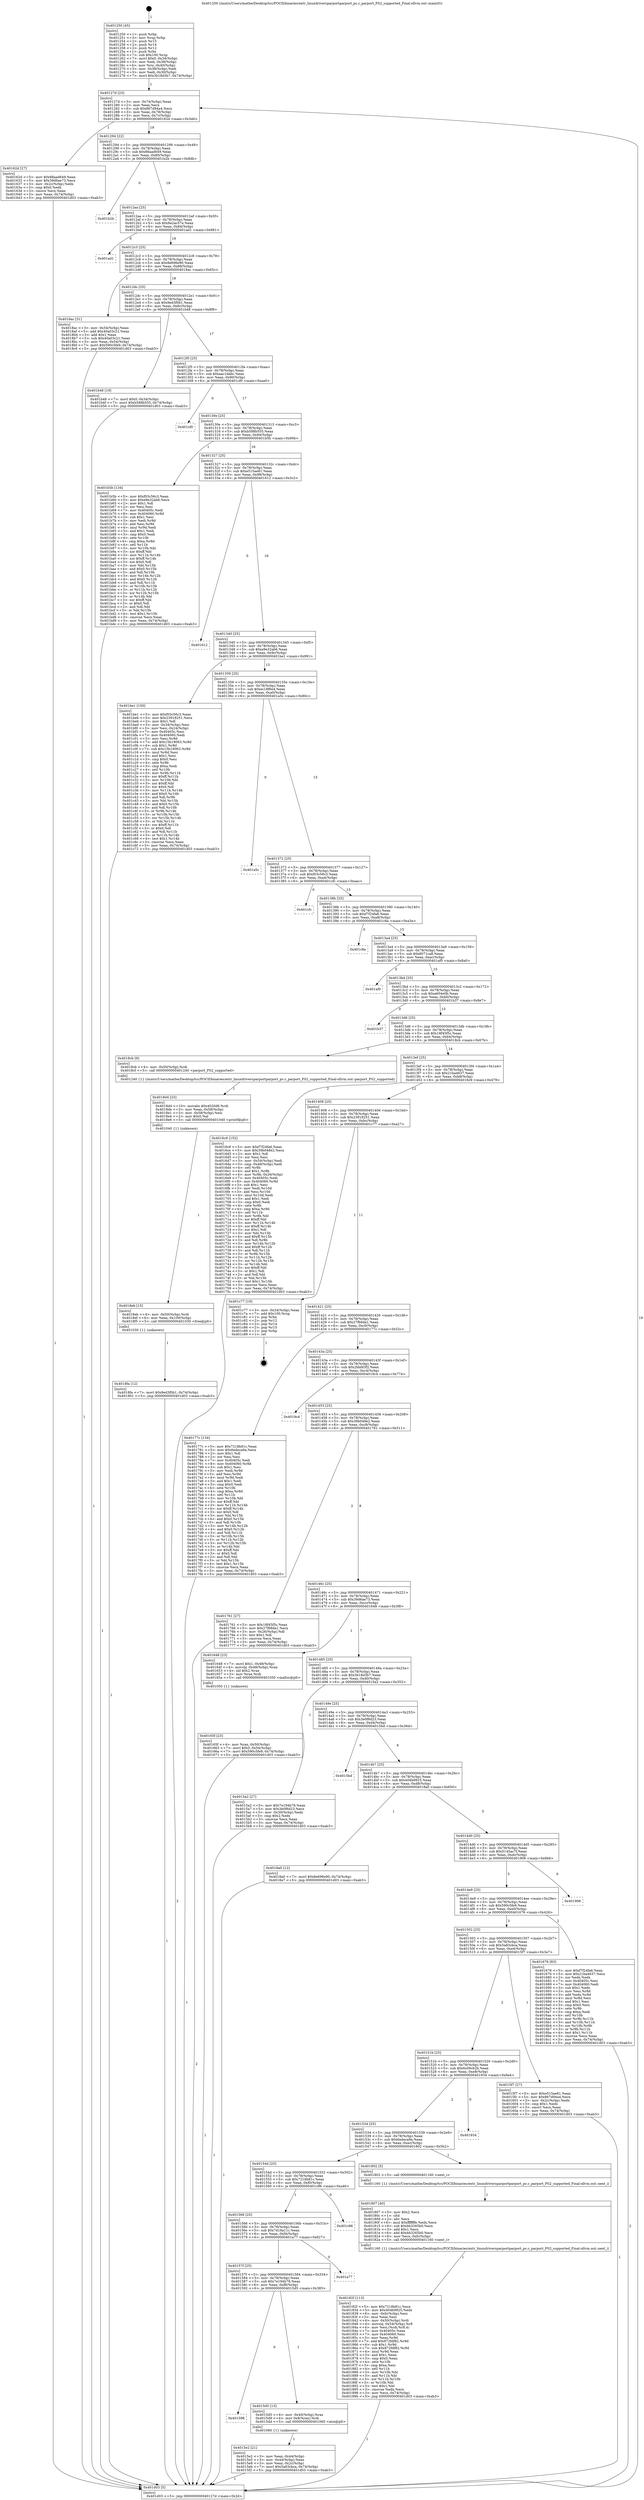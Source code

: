 digraph "0x401250" {
  label = "0x401250 (/mnt/c/Users/mathe/Desktop/tcc/POCII/binaries/extr_linuxdriversparportparport_pc.c_parport_PS2_supported_Final-ollvm.out::main(0))"
  labelloc = "t"
  node[shape=record]

  Entry [label="",width=0.3,height=0.3,shape=circle,fillcolor=black,style=filled]
  "0x40127d" [label="{
     0x40127d [23]\l
     | [instrs]\l
     &nbsp;&nbsp;0x40127d \<+3\>: mov -0x74(%rbp),%eax\l
     &nbsp;&nbsp;0x401280 \<+2\>: mov %eax,%ecx\l
     &nbsp;&nbsp;0x401282 \<+6\>: sub $0x867d94a4,%ecx\l
     &nbsp;&nbsp;0x401288 \<+3\>: mov %eax,-0x78(%rbp)\l
     &nbsp;&nbsp;0x40128b \<+3\>: mov %ecx,-0x7c(%rbp)\l
     &nbsp;&nbsp;0x40128e \<+6\>: je 000000000040162d \<main+0x3dd\>\l
  }"]
  "0x40162d" [label="{
     0x40162d [27]\l
     | [instrs]\l
     &nbsp;&nbsp;0x40162d \<+5\>: mov $0x88aad649,%eax\l
     &nbsp;&nbsp;0x401632 \<+5\>: mov $0x39d6ae73,%ecx\l
     &nbsp;&nbsp;0x401637 \<+3\>: mov -0x2c(%rbp),%edx\l
     &nbsp;&nbsp;0x40163a \<+3\>: cmp $0x0,%edx\l
     &nbsp;&nbsp;0x40163d \<+3\>: cmove %ecx,%eax\l
     &nbsp;&nbsp;0x401640 \<+3\>: mov %eax,-0x74(%rbp)\l
     &nbsp;&nbsp;0x401643 \<+5\>: jmp 0000000000401d03 \<main+0xab3\>\l
  }"]
  "0x401294" [label="{
     0x401294 [22]\l
     | [instrs]\l
     &nbsp;&nbsp;0x401294 \<+5\>: jmp 0000000000401299 \<main+0x49\>\l
     &nbsp;&nbsp;0x401299 \<+3\>: mov -0x78(%rbp),%eax\l
     &nbsp;&nbsp;0x40129c \<+5\>: sub $0x88aad649,%eax\l
     &nbsp;&nbsp;0x4012a1 \<+3\>: mov %eax,-0x80(%rbp)\l
     &nbsp;&nbsp;0x4012a4 \<+6\>: je 0000000000401b2b \<main+0x8db\>\l
  }"]
  Exit [label="",width=0.3,height=0.3,shape=circle,fillcolor=black,style=filled,peripheries=2]
  "0x401b2b" [label="{
     0x401b2b\l
  }", style=dashed]
  "0x4012aa" [label="{
     0x4012aa [25]\l
     | [instrs]\l
     &nbsp;&nbsp;0x4012aa \<+5\>: jmp 00000000004012af \<main+0x5f\>\l
     &nbsp;&nbsp;0x4012af \<+3\>: mov -0x78(%rbp),%eax\l
     &nbsp;&nbsp;0x4012b2 \<+5\>: sub $0x8a2ac57e,%eax\l
     &nbsp;&nbsp;0x4012b7 \<+6\>: mov %eax,-0x84(%rbp)\l
     &nbsp;&nbsp;0x4012bd \<+6\>: je 0000000000401ad1 \<main+0x881\>\l
  }"]
  "0x4018fa" [label="{
     0x4018fa [12]\l
     | [instrs]\l
     &nbsp;&nbsp;0x4018fa \<+7\>: movl $0x9ed3f0b1,-0x74(%rbp)\l
     &nbsp;&nbsp;0x401901 \<+5\>: jmp 0000000000401d03 \<main+0xab3\>\l
  }"]
  "0x401ad1" [label="{
     0x401ad1\l
  }", style=dashed]
  "0x4012c3" [label="{
     0x4012c3 [25]\l
     | [instrs]\l
     &nbsp;&nbsp;0x4012c3 \<+5\>: jmp 00000000004012c8 \<main+0x78\>\l
     &nbsp;&nbsp;0x4012c8 \<+3\>: mov -0x78(%rbp),%eax\l
     &nbsp;&nbsp;0x4012cb \<+5\>: sub $0x8e696e90,%eax\l
     &nbsp;&nbsp;0x4012d0 \<+6\>: mov %eax,-0x88(%rbp)\l
     &nbsp;&nbsp;0x4012d6 \<+6\>: je 00000000004018ac \<main+0x65c\>\l
  }"]
  "0x4018eb" [label="{
     0x4018eb [15]\l
     | [instrs]\l
     &nbsp;&nbsp;0x4018eb \<+4\>: mov -0x50(%rbp),%rdi\l
     &nbsp;&nbsp;0x4018ef \<+6\>: mov %eax,-0x100(%rbp)\l
     &nbsp;&nbsp;0x4018f5 \<+5\>: call 0000000000401030 \<free@plt\>\l
     | [calls]\l
     &nbsp;&nbsp;0x401030 \{1\} (unknown)\l
  }"]
  "0x4018ac" [label="{
     0x4018ac [31]\l
     | [instrs]\l
     &nbsp;&nbsp;0x4018ac \<+3\>: mov -0x54(%rbp),%eax\l
     &nbsp;&nbsp;0x4018af \<+5\>: add $0x40a03c21,%eax\l
     &nbsp;&nbsp;0x4018b4 \<+3\>: add $0x1,%eax\l
     &nbsp;&nbsp;0x4018b7 \<+5\>: sub $0x40a03c21,%eax\l
     &nbsp;&nbsp;0x4018bc \<+3\>: mov %eax,-0x54(%rbp)\l
     &nbsp;&nbsp;0x4018bf \<+7\>: movl $0x590c5fe9,-0x74(%rbp)\l
     &nbsp;&nbsp;0x4018c6 \<+5\>: jmp 0000000000401d03 \<main+0xab3\>\l
  }"]
  "0x4012dc" [label="{
     0x4012dc [25]\l
     | [instrs]\l
     &nbsp;&nbsp;0x4012dc \<+5\>: jmp 00000000004012e1 \<main+0x91\>\l
     &nbsp;&nbsp;0x4012e1 \<+3\>: mov -0x78(%rbp),%eax\l
     &nbsp;&nbsp;0x4012e4 \<+5\>: sub $0x9ed3f0b1,%eax\l
     &nbsp;&nbsp;0x4012e9 \<+6\>: mov %eax,-0x8c(%rbp)\l
     &nbsp;&nbsp;0x4012ef \<+6\>: je 0000000000401b48 \<main+0x8f8\>\l
  }"]
  "0x4018d4" [label="{
     0x4018d4 [23]\l
     | [instrs]\l
     &nbsp;&nbsp;0x4018d4 \<+10\>: movabs $0x4020d6,%rdi\l
     &nbsp;&nbsp;0x4018de \<+3\>: mov %eax,-0x58(%rbp)\l
     &nbsp;&nbsp;0x4018e1 \<+3\>: mov -0x58(%rbp),%esi\l
     &nbsp;&nbsp;0x4018e4 \<+2\>: mov $0x0,%al\l
     &nbsp;&nbsp;0x4018e6 \<+5\>: call 0000000000401040 \<printf@plt\>\l
     | [calls]\l
     &nbsp;&nbsp;0x401040 \{1\} (unknown)\l
  }"]
  "0x401b48" [label="{
     0x401b48 [19]\l
     | [instrs]\l
     &nbsp;&nbsp;0x401b48 \<+7\>: movl $0x0,-0x34(%rbp)\l
     &nbsp;&nbsp;0x401b4f \<+7\>: movl $0xb588b555,-0x74(%rbp)\l
     &nbsp;&nbsp;0x401b56 \<+5\>: jmp 0000000000401d03 \<main+0xab3\>\l
  }"]
  "0x4012f5" [label="{
     0x4012f5 [25]\l
     | [instrs]\l
     &nbsp;&nbsp;0x4012f5 \<+5\>: jmp 00000000004012fa \<main+0xaa\>\l
     &nbsp;&nbsp;0x4012fa \<+3\>: mov -0x78(%rbp),%eax\l
     &nbsp;&nbsp;0x4012fd \<+5\>: sub $0xaac1dabc,%eax\l
     &nbsp;&nbsp;0x401302 \<+6\>: mov %eax,-0x90(%rbp)\l
     &nbsp;&nbsp;0x401308 \<+6\>: je 0000000000401cf0 \<main+0xaa0\>\l
  }"]
  "0x40182f" [label="{
     0x40182f [113]\l
     | [instrs]\l
     &nbsp;&nbsp;0x40182f \<+5\>: mov $0x7218b81c,%ecx\l
     &nbsp;&nbsp;0x401834 \<+5\>: mov $0x404b9925,%edx\l
     &nbsp;&nbsp;0x401839 \<+6\>: mov -0xfc(%rbp),%esi\l
     &nbsp;&nbsp;0x40183f \<+3\>: imul %eax,%esi\l
     &nbsp;&nbsp;0x401842 \<+4\>: mov -0x50(%rbp),%rdi\l
     &nbsp;&nbsp;0x401846 \<+4\>: movslq -0x54(%rbp),%r8\l
     &nbsp;&nbsp;0x40184a \<+4\>: mov %esi,(%rdi,%r8,4)\l
     &nbsp;&nbsp;0x40184e \<+7\>: mov 0x40405c,%eax\l
     &nbsp;&nbsp;0x401855 \<+7\>: mov 0x404060,%esi\l
     &nbsp;&nbsp;0x40185c \<+3\>: mov %eax,%r9d\l
     &nbsp;&nbsp;0x40185f \<+7\>: add $0x872fdf82,%r9d\l
     &nbsp;&nbsp;0x401866 \<+4\>: sub $0x1,%r9d\l
     &nbsp;&nbsp;0x40186a \<+7\>: sub $0x872fdf82,%r9d\l
     &nbsp;&nbsp;0x401871 \<+4\>: imul %r9d,%eax\l
     &nbsp;&nbsp;0x401875 \<+3\>: and $0x1,%eax\l
     &nbsp;&nbsp;0x401878 \<+3\>: cmp $0x0,%eax\l
     &nbsp;&nbsp;0x40187b \<+4\>: sete %r10b\l
     &nbsp;&nbsp;0x40187f \<+3\>: cmp $0xa,%esi\l
     &nbsp;&nbsp;0x401882 \<+4\>: setl %r11b\l
     &nbsp;&nbsp;0x401886 \<+3\>: mov %r10b,%bl\l
     &nbsp;&nbsp;0x401889 \<+3\>: and %r11b,%bl\l
     &nbsp;&nbsp;0x40188c \<+3\>: xor %r11b,%r10b\l
     &nbsp;&nbsp;0x40188f \<+3\>: or %r10b,%bl\l
     &nbsp;&nbsp;0x401892 \<+3\>: test $0x1,%bl\l
     &nbsp;&nbsp;0x401895 \<+3\>: cmovne %edx,%ecx\l
     &nbsp;&nbsp;0x401898 \<+3\>: mov %ecx,-0x74(%rbp)\l
     &nbsp;&nbsp;0x40189b \<+5\>: jmp 0000000000401d03 \<main+0xab3\>\l
  }"]
  "0x401cf0" [label="{
     0x401cf0\l
  }", style=dashed]
  "0x40130e" [label="{
     0x40130e [25]\l
     | [instrs]\l
     &nbsp;&nbsp;0x40130e \<+5\>: jmp 0000000000401313 \<main+0xc3\>\l
     &nbsp;&nbsp;0x401313 \<+3\>: mov -0x78(%rbp),%eax\l
     &nbsp;&nbsp;0x401316 \<+5\>: sub $0xb588b555,%eax\l
     &nbsp;&nbsp;0x40131b \<+6\>: mov %eax,-0x94(%rbp)\l
     &nbsp;&nbsp;0x401321 \<+6\>: je 0000000000401b5b \<main+0x90b\>\l
  }"]
  "0x401807" [label="{
     0x401807 [40]\l
     | [instrs]\l
     &nbsp;&nbsp;0x401807 \<+5\>: mov $0x2,%ecx\l
     &nbsp;&nbsp;0x40180c \<+1\>: cltd\l
     &nbsp;&nbsp;0x40180d \<+2\>: idiv %ecx\l
     &nbsp;&nbsp;0x40180f \<+6\>: imul $0xfffffffe,%edx,%ecx\l
     &nbsp;&nbsp;0x401815 \<+6\>: sub $0xbb3265b0,%ecx\l
     &nbsp;&nbsp;0x40181b \<+3\>: add $0x1,%ecx\l
     &nbsp;&nbsp;0x40181e \<+6\>: add $0xbb3265b0,%ecx\l
     &nbsp;&nbsp;0x401824 \<+6\>: mov %ecx,-0xfc(%rbp)\l
     &nbsp;&nbsp;0x40182a \<+5\>: call 0000000000401160 \<next_i\>\l
     | [calls]\l
     &nbsp;&nbsp;0x401160 \{1\} (/mnt/c/Users/mathe/Desktop/tcc/POCII/binaries/extr_linuxdriversparportparport_pc.c_parport_PS2_supported_Final-ollvm.out::next_i)\l
  }"]
  "0x401b5b" [label="{
     0x401b5b [134]\l
     | [instrs]\l
     &nbsp;&nbsp;0x401b5b \<+5\>: mov $0xf03c56c3,%eax\l
     &nbsp;&nbsp;0x401b60 \<+5\>: mov $0xe9e32ab6,%ecx\l
     &nbsp;&nbsp;0x401b65 \<+2\>: mov $0x1,%dl\l
     &nbsp;&nbsp;0x401b67 \<+2\>: xor %esi,%esi\l
     &nbsp;&nbsp;0x401b69 \<+7\>: mov 0x40405c,%edi\l
     &nbsp;&nbsp;0x401b70 \<+8\>: mov 0x404060,%r8d\l
     &nbsp;&nbsp;0x401b78 \<+3\>: sub $0x1,%esi\l
     &nbsp;&nbsp;0x401b7b \<+3\>: mov %edi,%r9d\l
     &nbsp;&nbsp;0x401b7e \<+3\>: add %esi,%r9d\l
     &nbsp;&nbsp;0x401b81 \<+4\>: imul %r9d,%edi\l
     &nbsp;&nbsp;0x401b85 \<+3\>: and $0x1,%edi\l
     &nbsp;&nbsp;0x401b88 \<+3\>: cmp $0x0,%edi\l
     &nbsp;&nbsp;0x401b8b \<+4\>: sete %r10b\l
     &nbsp;&nbsp;0x401b8f \<+4\>: cmp $0xa,%r8d\l
     &nbsp;&nbsp;0x401b93 \<+4\>: setl %r11b\l
     &nbsp;&nbsp;0x401b97 \<+3\>: mov %r10b,%bl\l
     &nbsp;&nbsp;0x401b9a \<+3\>: xor $0xff,%bl\l
     &nbsp;&nbsp;0x401b9d \<+3\>: mov %r11b,%r14b\l
     &nbsp;&nbsp;0x401ba0 \<+4\>: xor $0xff,%r14b\l
     &nbsp;&nbsp;0x401ba4 \<+3\>: xor $0x0,%dl\l
     &nbsp;&nbsp;0x401ba7 \<+3\>: mov %bl,%r15b\l
     &nbsp;&nbsp;0x401baa \<+4\>: and $0x0,%r15b\l
     &nbsp;&nbsp;0x401bae \<+3\>: and %dl,%r10b\l
     &nbsp;&nbsp;0x401bb1 \<+3\>: mov %r14b,%r12b\l
     &nbsp;&nbsp;0x401bb4 \<+4\>: and $0x0,%r12b\l
     &nbsp;&nbsp;0x401bb8 \<+3\>: and %dl,%r11b\l
     &nbsp;&nbsp;0x401bbb \<+3\>: or %r10b,%r15b\l
     &nbsp;&nbsp;0x401bbe \<+3\>: or %r11b,%r12b\l
     &nbsp;&nbsp;0x401bc1 \<+3\>: xor %r12b,%r15b\l
     &nbsp;&nbsp;0x401bc4 \<+3\>: or %r14b,%bl\l
     &nbsp;&nbsp;0x401bc7 \<+3\>: xor $0xff,%bl\l
     &nbsp;&nbsp;0x401bca \<+3\>: or $0x0,%dl\l
     &nbsp;&nbsp;0x401bcd \<+2\>: and %dl,%bl\l
     &nbsp;&nbsp;0x401bcf \<+3\>: or %bl,%r15b\l
     &nbsp;&nbsp;0x401bd2 \<+4\>: test $0x1,%r15b\l
     &nbsp;&nbsp;0x401bd6 \<+3\>: cmovne %ecx,%eax\l
     &nbsp;&nbsp;0x401bd9 \<+3\>: mov %eax,-0x74(%rbp)\l
     &nbsp;&nbsp;0x401bdc \<+5\>: jmp 0000000000401d03 \<main+0xab3\>\l
  }"]
  "0x401327" [label="{
     0x401327 [25]\l
     | [instrs]\l
     &nbsp;&nbsp;0x401327 \<+5\>: jmp 000000000040132c \<main+0xdc\>\l
     &nbsp;&nbsp;0x40132c \<+3\>: mov -0x78(%rbp),%eax\l
     &nbsp;&nbsp;0x40132f \<+5\>: sub $0xe515ae81,%eax\l
     &nbsp;&nbsp;0x401334 \<+6\>: mov %eax,-0x98(%rbp)\l
     &nbsp;&nbsp;0x40133a \<+6\>: je 0000000000401612 \<main+0x3c2\>\l
  }"]
  "0x40165f" [label="{
     0x40165f [23]\l
     | [instrs]\l
     &nbsp;&nbsp;0x40165f \<+4\>: mov %rax,-0x50(%rbp)\l
     &nbsp;&nbsp;0x401663 \<+7\>: movl $0x0,-0x54(%rbp)\l
     &nbsp;&nbsp;0x40166a \<+7\>: movl $0x590c5fe9,-0x74(%rbp)\l
     &nbsp;&nbsp;0x401671 \<+5\>: jmp 0000000000401d03 \<main+0xab3\>\l
  }"]
  "0x401612" [label="{
     0x401612\l
  }", style=dashed]
  "0x401340" [label="{
     0x401340 [25]\l
     | [instrs]\l
     &nbsp;&nbsp;0x401340 \<+5\>: jmp 0000000000401345 \<main+0xf5\>\l
     &nbsp;&nbsp;0x401345 \<+3\>: mov -0x78(%rbp),%eax\l
     &nbsp;&nbsp;0x401348 \<+5\>: sub $0xe9e32ab6,%eax\l
     &nbsp;&nbsp;0x40134d \<+6\>: mov %eax,-0x9c(%rbp)\l
     &nbsp;&nbsp;0x401353 \<+6\>: je 0000000000401be1 \<main+0x991\>\l
  }"]
  "0x4015e2" [label="{
     0x4015e2 [21]\l
     | [instrs]\l
     &nbsp;&nbsp;0x4015e2 \<+3\>: mov %eax,-0x44(%rbp)\l
     &nbsp;&nbsp;0x4015e5 \<+3\>: mov -0x44(%rbp),%eax\l
     &nbsp;&nbsp;0x4015e8 \<+3\>: mov %eax,-0x2c(%rbp)\l
     &nbsp;&nbsp;0x4015eb \<+7\>: movl $0x5a83cbca,-0x74(%rbp)\l
     &nbsp;&nbsp;0x4015f2 \<+5\>: jmp 0000000000401d03 \<main+0xab3\>\l
  }"]
  "0x401be1" [label="{
     0x401be1 [150]\l
     | [instrs]\l
     &nbsp;&nbsp;0x401be1 \<+5\>: mov $0xf03c56c3,%eax\l
     &nbsp;&nbsp;0x401be6 \<+5\>: mov $0x23918251,%ecx\l
     &nbsp;&nbsp;0x401beb \<+2\>: mov $0x1,%dl\l
     &nbsp;&nbsp;0x401bed \<+3\>: mov -0x34(%rbp),%esi\l
     &nbsp;&nbsp;0x401bf0 \<+3\>: mov %esi,-0x24(%rbp)\l
     &nbsp;&nbsp;0x401bf3 \<+7\>: mov 0x40405c,%esi\l
     &nbsp;&nbsp;0x401bfa \<+7\>: mov 0x404060,%edi\l
     &nbsp;&nbsp;0x401c01 \<+3\>: mov %esi,%r8d\l
     &nbsp;&nbsp;0x401c04 \<+7\>: add $0x15b19063,%r8d\l
     &nbsp;&nbsp;0x401c0b \<+4\>: sub $0x1,%r8d\l
     &nbsp;&nbsp;0x401c0f \<+7\>: sub $0x15b19063,%r8d\l
     &nbsp;&nbsp;0x401c16 \<+4\>: imul %r8d,%esi\l
     &nbsp;&nbsp;0x401c1a \<+3\>: and $0x1,%esi\l
     &nbsp;&nbsp;0x401c1d \<+3\>: cmp $0x0,%esi\l
     &nbsp;&nbsp;0x401c20 \<+4\>: sete %r9b\l
     &nbsp;&nbsp;0x401c24 \<+3\>: cmp $0xa,%edi\l
     &nbsp;&nbsp;0x401c27 \<+4\>: setl %r10b\l
     &nbsp;&nbsp;0x401c2b \<+3\>: mov %r9b,%r11b\l
     &nbsp;&nbsp;0x401c2e \<+4\>: xor $0xff,%r11b\l
     &nbsp;&nbsp;0x401c32 \<+3\>: mov %r10b,%bl\l
     &nbsp;&nbsp;0x401c35 \<+3\>: xor $0xff,%bl\l
     &nbsp;&nbsp;0x401c38 \<+3\>: xor $0x0,%dl\l
     &nbsp;&nbsp;0x401c3b \<+3\>: mov %r11b,%r14b\l
     &nbsp;&nbsp;0x401c3e \<+4\>: and $0x0,%r14b\l
     &nbsp;&nbsp;0x401c42 \<+3\>: and %dl,%r9b\l
     &nbsp;&nbsp;0x401c45 \<+3\>: mov %bl,%r15b\l
     &nbsp;&nbsp;0x401c48 \<+4\>: and $0x0,%r15b\l
     &nbsp;&nbsp;0x401c4c \<+3\>: and %dl,%r10b\l
     &nbsp;&nbsp;0x401c4f \<+3\>: or %r9b,%r14b\l
     &nbsp;&nbsp;0x401c52 \<+3\>: or %r10b,%r15b\l
     &nbsp;&nbsp;0x401c55 \<+3\>: xor %r15b,%r14b\l
     &nbsp;&nbsp;0x401c58 \<+3\>: or %bl,%r11b\l
     &nbsp;&nbsp;0x401c5b \<+4\>: xor $0xff,%r11b\l
     &nbsp;&nbsp;0x401c5f \<+3\>: or $0x0,%dl\l
     &nbsp;&nbsp;0x401c62 \<+3\>: and %dl,%r11b\l
     &nbsp;&nbsp;0x401c65 \<+3\>: or %r11b,%r14b\l
     &nbsp;&nbsp;0x401c68 \<+4\>: test $0x1,%r14b\l
     &nbsp;&nbsp;0x401c6c \<+3\>: cmovne %ecx,%eax\l
     &nbsp;&nbsp;0x401c6f \<+3\>: mov %eax,-0x74(%rbp)\l
     &nbsp;&nbsp;0x401c72 \<+5\>: jmp 0000000000401d03 \<main+0xab3\>\l
  }"]
  "0x401359" [label="{
     0x401359 [25]\l
     | [instrs]\l
     &nbsp;&nbsp;0x401359 \<+5\>: jmp 000000000040135e \<main+0x10e\>\l
     &nbsp;&nbsp;0x40135e \<+3\>: mov -0x78(%rbp),%eax\l
     &nbsp;&nbsp;0x401361 \<+5\>: sub $0xec18f6e4,%eax\l
     &nbsp;&nbsp;0x401366 \<+6\>: mov %eax,-0xa0(%rbp)\l
     &nbsp;&nbsp;0x40136c \<+6\>: je 0000000000401a5c \<main+0x80c\>\l
  }"]
  "0x401598" [label="{
     0x401598\l
  }", style=dashed]
  "0x401a5c" [label="{
     0x401a5c\l
  }", style=dashed]
  "0x401372" [label="{
     0x401372 [25]\l
     | [instrs]\l
     &nbsp;&nbsp;0x401372 \<+5\>: jmp 0000000000401377 \<main+0x127\>\l
     &nbsp;&nbsp;0x401377 \<+3\>: mov -0x78(%rbp),%eax\l
     &nbsp;&nbsp;0x40137a \<+5\>: sub $0xf03c56c3,%eax\l
     &nbsp;&nbsp;0x40137f \<+6\>: mov %eax,-0xa4(%rbp)\l
     &nbsp;&nbsp;0x401385 \<+6\>: je 0000000000401cfc \<main+0xaac\>\l
  }"]
  "0x4015d5" [label="{
     0x4015d5 [13]\l
     | [instrs]\l
     &nbsp;&nbsp;0x4015d5 \<+4\>: mov -0x40(%rbp),%rax\l
     &nbsp;&nbsp;0x4015d9 \<+4\>: mov 0x8(%rax),%rdi\l
     &nbsp;&nbsp;0x4015dd \<+5\>: call 0000000000401060 \<atoi@plt\>\l
     | [calls]\l
     &nbsp;&nbsp;0x401060 \{1\} (unknown)\l
  }"]
  "0x401cfc" [label="{
     0x401cfc\l
  }", style=dashed]
  "0x40138b" [label="{
     0x40138b [25]\l
     | [instrs]\l
     &nbsp;&nbsp;0x40138b \<+5\>: jmp 0000000000401390 \<main+0x140\>\l
     &nbsp;&nbsp;0x401390 \<+3\>: mov -0x78(%rbp),%eax\l
     &nbsp;&nbsp;0x401393 \<+5\>: sub $0xf7f24fa6,%eax\l
     &nbsp;&nbsp;0x401398 \<+6\>: mov %eax,-0xa8(%rbp)\l
     &nbsp;&nbsp;0x40139e \<+6\>: je 0000000000401c8a \<main+0xa3a\>\l
  }"]
  "0x40157f" [label="{
     0x40157f [25]\l
     | [instrs]\l
     &nbsp;&nbsp;0x40157f \<+5\>: jmp 0000000000401584 \<main+0x334\>\l
     &nbsp;&nbsp;0x401584 \<+3\>: mov -0x78(%rbp),%eax\l
     &nbsp;&nbsp;0x401587 \<+5\>: sub $0x7e194b78,%eax\l
     &nbsp;&nbsp;0x40158c \<+6\>: mov %eax,-0xf8(%rbp)\l
     &nbsp;&nbsp;0x401592 \<+6\>: je 00000000004015d5 \<main+0x385\>\l
  }"]
  "0x401c8a" [label="{
     0x401c8a\l
  }", style=dashed]
  "0x4013a4" [label="{
     0x4013a4 [25]\l
     | [instrs]\l
     &nbsp;&nbsp;0x4013a4 \<+5\>: jmp 00000000004013a9 \<main+0x159\>\l
     &nbsp;&nbsp;0x4013a9 \<+3\>: mov -0x78(%rbp),%eax\l
     &nbsp;&nbsp;0x4013ac \<+5\>: sub $0x8071ca8,%eax\l
     &nbsp;&nbsp;0x4013b1 \<+6\>: mov %eax,-0xac(%rbp)\l
     &nbsp;&nbsp;0x4013b7 \<+6\>: je 0000000000401af0 \<main+0x8a0\>\l
  }"]
  "0x401a77" [label="{
     0x401a77\l
  }", style=dashed]
  "0x401af0" [label="{
     0x401af0\l
  }", style=dashed]
  "0x4013bd" [label="{
     0x4013bd [25]\l
     | [instrs]\l
     &nbsp;&nbsp;0x4013bd \<+5\>: jmp 00000000004013c2 \<main+0x172\>\l
     &nbsp;&nbsp;0x4013c2 \<+3\>: mov -0x78(%rbp),%eax\l
     &nbsp;&nbsp;0x4013c5 \<+5\>: sub $0xa604e0b,%eax\l
     &nbsp;&nbsp;0x4013ca \<+6\>: mov %eax,-0xb0(%rbp)\l
     &nbsp;&nbsp;0x4013d0 \<+6\>: je 0000000000401b37 \<main+0x8e7\>\l
  }"]
  "0x401566" [label="{
     0x401566 [25]\l
     | [instrs]\l
     &nbsp;&nbsp;0x401566 \<+5\>: jmp 000000000040156b \<main+0x31b\>\l
     &nbsp;&nbsp;0x40156b \<+3\>: mov -0x78(%rbp),%eax\l
     &nbsp;&nbsp;0x40156e \<+5\>: sub $0x7d18a11c,%eax\l
     &nbsp;&nbsp;0x401573 \<+6\>: mov %eax,-0xf4(%rbp)\l
     &nbsp;&nbsp;0x401579 \<+6\>: je 0000000000401a77 \<main+0x827\>\l
  }"]
  "0x401b37" [label="{
     0x401b37\l
  }", style=dashed]
  "0x4013d6" [label="{
     0x4013d6 [25]\l
     | [instrs]\l
     &nbsp;&nbsp;0x4013d6 \<+5\>: jmp 00000000004013db \<main+0x18b\>\l
     &nbsp;&nbsp;0x4013db \<+3\>: mov -0x78(%rbp),%eax\l
     &nbsp;&nbsp;0x4013de \<+5\>: sub $0x18f45f5c,%eax\l
     &nbsp;&nbsp;0x4013e3 \<+6\>: mov %eax,-0xb4(%rbp)\l
     &nbsp;&nbsp;0x4013e9 \<+6\>: je 00000000004018cb \<main+0x67b\>\l
  }"]
  "0x401c96" [label="{
     0x401c96\l
  }", style=dashed]
  "0x4018cb" [label="{
     0x4018cb [9]\l
     | [instrs]\l
     &nbsp;&nbsp;0x4018cb \<+4\>: mov -0x50(%rbp),%rdi\l
     &nbsp;&nbsp;0x4018cf \<+5\>: call 0000000000401240 \<parport_PS2_supported\>\l
     | [calls]\l
     &nbsp;&nbsp;0x401240 \{1\} (/mnt/c/Users/mathe/Desktop/tcc/POCII/binaries/extr_linuxdriversparportparport_pc.c_parport_PS2_supported_Final-ollvm.out::parport_PS2_supported)\l
  }"]
  "0x4013ef" [label="{
     0x4013ef [25]\l
     | [instrs]\l
     &nbsp;&nbsp;0x4013ef \<+5\>: jmp 00000000004013f4 \<main+0x1a4\>\l
     &nbsp;&nbsp;0x4013f4 \<+3\>: mov -0x78(%rbp),%eax\l
     &nbsp;&nbsp;0x4013f7 \<+5\>: sub $0x21ba4637,%eax\l
     &nbsp;&nbsp;0x4013fc \<+6\>: mov %eax,-0xb8(%rbp)\l
     &nbsp;&nbsp;0x401402 \<+6\>: je 00000000004016c9 \<main+0x479\>\l
  }"]
  "0x40154d" [label="{
     0x40154d [25]\l
     | [instrs]\l
     &nbsp;&nbsp;0x40154d \<+5\>: jmp 0000000000401552 \<main+0x302\>\l
     &nbsp;&nbsp;0x401552 \<+3\>: mov -0x78(%rbp),%eax\l
     &nbsp;&nbsp;0x401555 \<+5\>: sub $0x7218b81c,%eax\l
     &nbsp;&nbsp;0x40155a \<+6\>: mov %eax,-0xf0(%rbp)\l
     &nbsp;&nbsp;0x401560 \<+6\>: je 0000000000401c96 \<main+0xa46\>\l
  }"]
  "0x4016c9" [label="{
     0x4016c9 [152]\l
     | [instrs]\l
     &nbsp;&nbsp;0x4016c9 \<+5\>: mov $0xf7f24fa6,%eax\l
     &nbsp;&nbsp;0x4016ce \<+5\>: mov $0x39b048e2,%ecx\l
     &nbsp;&nbsp;0x4016d3 \<+2\>: mov $0x1,%dl\l
     &nbsp;&nbsp;0x4016d5 \<+2\>: xor %esi,%esi\l
     &nbsp;&nbsp;0x4016d7 \<+3\>: mov -0x54(%rbp),%edi\l
     &nbsp;&nbsp;0x4016da \<+3\>: cmp -0x48(%rbp),%edi\l
     &nbsp;&nbsp;0x4016dd \<+4\>: setl %r8b\l
     &nbsp;&nbsp;0x4016e1 \<+4\>: and $0x1,%r8b\l
     &nbsp;&nbsp;0x4016e5 \<+4\>: mov %r8b,-0x26(%rbp)\l
     &nbsp;&nbsp;0x4016e9 \<+7\>: mov 0x40405c,%edi\l
     &nbsp;&nbsp;0x4016f0 \<+8\>: mov 0x404060,%r9d\l
     &nbsp;&nbsp;0x4016f8 \<+3\>: sub $0x1,%esi\l
     &nbsp;&nbsp;0x4016fb \<+3\>: mov %edi,%r10d\l
     &nbsp;&nbsp;0x4016fe \<+3\>: add %esi,%r10d\l
     &nbsp;&nbsp;0x401701 \<+4\>: imul %r10d,%edi\l
     &nbsp;&nbsp;0x401705 \<+3\>: and $0x1,%edi\l
     &nbsp;&nbsp;0x401708 \<+3\>: cmp $0x0,%edi\l
     &nbsp;&nbsp;0x40170b \<+4\>: sete %r8b\l
     &nbsp;&nbsp;0x40170f \<+4\>: cmp $0xa,%r9d\l
     &nbsp;&nbsp;0x401713 \<+4\>: setl %r11b\l
     &nbsp;&nbsp;0x401717 \<+3\>: mov %r8b,%bl\l
     &nbsp;&nbsp;0x40171a \<+3\>: xor $0xff,%bl\l
     &nbsp;&nbsp;0x40171d \<+3\>: mov %r11b,%r14b\l
     &nbsp;&nbsp;0x401720 \<+4\>: xor $0xff,%r14b\l
     &nbsp;&nbsp;0x401724 \<+3\>: xor $0x1,%dl\l
     &nbsp;&nbsp;0x401727 \<+3\>: mov %bl,%r15b\l
     &nbsp;&nbsp;0x40172a \<+4\>: and $0xff,%r15b\l
     &nbsp;&nbsp;0x40172e \<+3\>: and %dl,%r8b\l
     &nbsp;&nbsp;0x401731 \<+3\>: mov %r14b,%r12b\l
     &nbsp;&nbsp;0x401734 \<+4\>: and $0xff,%r12b\l
     &nbsp;&nbsp;0x401738 \<+3\>: and %dl,%r11b\l
     &nbsp;&nbsp;0x40173b \<+3\>: or %r8b,%r15b\l
     &nbsp;&nbsp;0x40173e \<+3\>: or %r11b,%r12b\l
     &nbsp;&nbsp;0x401741 \<+3\>: xor %r12b,%r15b\l
     &nbsp;&nbsp;0x401744 \<+3\>: or %r14b,%bl\l
     &nbsp;&nbsp;0x401747 \<+3\>: xor $0xff,%bl\l
     &nbsp;&nbsp;0x40174a \<+3\>: or $0x1,%dl\l
     &nbsp;&nbsp;0x40174d \<+2\>: and %dl,%bl\l
     &nbsp;&nbsp;0x40174f \<+3\>: or %bl,%r15b\l
     &nbsp;&nbsp;0x401752 \<+4\>: test $0x1,%r15b\l
     &nbsp;&nbsp;0x401756 \<+3\>: cmovne %ecx,%eax\l
     &nbsp;&nbsp;0x401759 \<+3\>: mov %eax,-0x74(%rbp)\l
     &nbsp;&nbsp;0x40175c \<+5\>: jmp 0000000000401d03 \<main+0xab3\>\l
  }"]
  "0x401408" [label="{
     0x401408 [25]\l
     | [instrs]\l
     &nbsp;&nbsp;0x401408 \<+5\>: jmp 000000000040140d \<main+0x1bd\>\l
     &nbsp;&nbsp;0x40140d \<+3\>: mov -0x78(%rbp),%eax\l
     &nbsp;&nbsp;0x401410 \<+5\>: sub $0x23918251,%eax\l
     &nbsp;&nbsp;0x401415 \<+6\>: mov %eax,-0xbc(%rbp)\l
     &nbsp;&nbsp;0x40141b \<+6\>: je 0000000000401c77 \<main+0xa27\>\l
  }"]
  "0x401802" [label="{
     0x401802 [5]\l
     | [instrs]\l
     &nbsp;&nbsp;0x401802 \<+5\>: call 0000000000401160 \<next_i\>\l
     | [calls]\l
     &nbsp;&nbsp;0x401160 \{1\} (/mnt/c/Users/mathe/Desktop/tcc/POCII/binaries/extr_linuxdriversparportparport_pc.c_parport_PS2_supported_Final-ollvm.out::next_i)\l
  }"]
  "0x401c77" [label="{
     0x401c77 [19]\l
     | [instrs]\l
     &nbsp;&nbsp;0x401c77 \<+3\>: mov -0x24(%rbp),%eax\l
     &nbsp;&nbsp;0x401c7a \<+7\>: add $0x100,%rsp\l
     &nbsp;&nbsp;0x401c81 \<+1\>: pop %rbx\l
     &nbsp;&nbsp;0x401c82 \<+2\>: pop %r12\l
     &nbsp;&nbsp;0x401c84 \<+2\>: pop %r14\l
     &nbsp;&nbsp;0x401c86 \<+2\>: pop %r15\l
     &nbsp;&nbsp;0x401c88 \<+1\>: pop %rbp\l
     &nbsp;&nbsp;0x401c89 \<+1\>: ret\l
  }"]
  "0x401421" [label="{
     0x401421 [25]\l
     | [instrs]\l
     &nbsp;&nbsp;0x401421 \<+5\>: jmp 0000000000401426 \<main+0x1d6\>\l
     &nbsp;&nbsp;0x401426 \<+3\>: mov -0x78(%rbp),%eax\l
     &nbsp;&nbsp;0x401429 \<+5\>: sub $0x27f68da1,%eax\l
     &nbsp;&nbsp;0x40142e \<+6\>: mov %eax,-0xc0(%rbp)\l
     &nbsp;&nbsp;0x401434 \<+6\>: je 000000000040177c \<main+0x52c\>\l
  }"]
  "0x401534" [label="{
     0x401534 [25]\l
     | [instrs]\l
     &nbsp;&nbsp;0x401534 \<+5\>: jmp 0000000000401539 \<main+0x2e9\>\l
     &nbsp;&nbsp;0x401539 \<+3\>: mov -0x78(%rbp),%eax\l
     &nbsp;&nbsp;0x40153c \<+5\>: sub $0x6edeca9a,%eax\l
     &nbsp;&nbsp;0x401541 \<+6\>: mov %eax,-0xec(%rbp)\l
     &nbsp;&nbsp;0x401547 \<+6\>: je 0000000000401802 \<main+0x5b2\>\l
  }"]
  "0x40177c" [label="{
     0x40177c [134]\l
     | [instrs]\l
     &nbsp;&nbsp;0x40177c \<+5\>: mov $0x7218b81c,%eax\l
     &nbsp;&nbsp;0x401781 \<+5\>: mov $0x6edeca9a,%ecx\l
     &nbsp;&nbsp;0x401786 \<+2\>: mov $0x1,%dl\l
     &nbsp;&nbsp;0x401788 \<+2\>: xor %esi,%esi\l
     &nbsp;&nbsp;0x40178a \<+7\>: mov 0x40405c,%edi\l
     &nbsp;&nbsp;0x401791 \<+8\>: mov 0x404060,%r8d\l
     &nbsp;&nbsp;0x401799 \<+3\>: sub $0x1,%esi\l
     &nbsp;&nbsp;0x40179c \<+3\>: mov %edi,%r9d\l
     &nbsp;&nbsp;0x40179f \<+3\>: add %esi,%r9d\l
     &nbsp;&nbsp;0x4017a2 \<+4\>: imul %r9d,%edi\l
     &nbsp;&nbsp;0x4017a6 \<+3\>: and $0x1,%edi\l
     &nbsp;&nbsp;0x4017a9 \<+3\>: cmp $0x0,%edi\l
     &nbsp;&nbsp;0x4017ac \<+4\>: sete %r10b\l
     &nbsp;&nbsp;0x4017b0 \<+4\>: cmp $0xa,%r8d\l
     &nbsp;&nbsp;0x4017b4 \<+4\>: setl %r11b\l
     &nbsp;&nbsp;0x4017b8 \<+3\>: mov %r10b,%bl\l
     &nbsp;&nbsp;0x4017bb \<+3\>: xor $0xff,%bl\l
     &nbsp;&nbsp;0x4017be \<+3\>: mov %r11b,%r14b\l
     &nbsp;&nbsp;0x4017c1 \<+4\>: xor $0xff,%r14b\l
     &nbsp;&nbsp;0x4017c5 \<+3\>: xor $0x0,%dl\l
     &nbsp;&nbsp;0x4017c8 \<+3\>: mov %bl,%r15b\l
     &nbsp;&nbsp;0x4017cb \<+4\>: and $0x0,%r15b\l
     &nbsp;&nbsp;0x4017cf \<+3\>: and %dl,%r10b\l
     &nbsp;&nbsp;0x4017d2 \<+3\>: mov %r14b,%r12b\l
     &nbsp;&nbsp;0x4017d5 \<+4\>: and $0x0,%r12b\l
     &nbsp;&nbsp;0x4017d9 \<+3\>: and %dl,%r11b\l
     &nbsp;&nbsp;0x4017dc \<+3\>: or %r10b,%r15b\l
     &nbsp;&nbsp;0x4017df \<+3\>: or %r11b,%r12b\l
     &nbsp;&nbsp;0x4017e2 \<+3\>: xor %r12b,%r15b\l
     &nbsp;&nbsp;0x4017e5 \<+3\>: or %r14b,%bl\l
     &nbsp;&nbsp;0x4017e8 \<+3\>: xor $0xff,%bl\l
     &nbsp;&nbsp;0x4017eb \<+3\>: or $0x0,%dl\l
     &nbsp;&nbsp;0x4017ee \<+2\>: and %dl,%bl\l
     &nbsp;&nbsp;0x4017f0 \<+3\>: or %bl,%r15b\l
     &nbsp;&nbsp;0x4017f3 \<+4\>: test $0x1,%r15b\l
     &nbsp;&nbsp;0x4017f7 \<+3\>: cmovne %ecx,%eax\l
     &nbsp;&nbsp;0x4017fa \<+3\>: mov %eax,-0x74(%rbp)\l
     &nbsp;&nbsp;0x4017fd \<+5\>: jmp 0000000000401d03 \<main+0xab3\>\l
  }"]
  "0x40143a" [label="{
     0x40143a [25]\l
     | [instrs]\l
     &nbsp;&nbsp;0x40143a \<+5\>: jmp 000000000040143f \<main+0x1ef\>\l
     &nbsp;&nbsp;0x40143f \<+3\>: mov -0x78(%rbp),%eax\l
     &nbsp;&nbsp;0x401442 \<+5\>: sub $0x2bbfd3f2,%eax\l
     &nbsp;&nbsp;0x401447 \<+6\>: mov %eax,-0xc4(%rbp)\l
     &nbsp;&nbsp;0x40144d \<+6\>: je 00000000004019c4 \<main+0x774\>\l
  }"]
  "0x401934" [label="{
     0x401934\l
  }", style=dashed]
  "0x4019c4" [label="{
     0x4019c4\l
  }", style=dashed]
  "0x401453" [label="{
     0x401453 [25]\l
     | [instrs]\l
     &nbsp;&nbsp;0x401453 \<+5\>: jmp 0000000000401458 \<main+0x208\>\l
     &nbsp;&nbsp;0x401458 \<+3\>: mov -0x78(%rbp),%eax\l
     &nbsp;&nbsp;0x40145b \<+5\>: sub $0x39b048e2,%eax\l
     &nbsp;&nbsp;0x401460 \<+6\>: mov %eax,-0xc8(%rbp)\l
     &nbsp;&nbsp;0x401466 \<+6\>: je 0000000000401761 \<main+0x511\>\l
  }"]
  "0x40151b" [label="{
     0x40151b [25]\l
     | [instrs]\l
     &nbsp;&nbsp;0x40151b \<+5\>: jmp 0000000000401520 \<main+0x2d0\>\l
     &nbsp;&nbsp;0x401520 \<+3\>: mov -0x78(%rbp),%eax\l
     &nbsp;&nbsp;0x401523 \<+5\>: sub $0x6c09cb2b,%eax\l
     &nbsp;&nbsp;0x401528 \<+6\>: mov %eax,-0xe8(%rbp)\l
     &nbsp;&nbsp;0x40152e \<+6\>: je 0000000000401934 \<main+0x6e4\>\l
  }"]
  "0x401761" [label="{
     0x401761 [27]\l
     | [instrs]\l
     &nbsp;&nbsp;0x401761 \<+5\>: mov $0x18f45f5c,%eax\l
     &nbsp;&nbsp;0x401766 \<+5\>: mov $0x27f68da1,%ecx\l
     &nbsp;&nbsp;0x40176b \<+3\>: mov -0x26(%rbp),%dl\l
     &nbsp;&nbsp;0x40176e \<+3\>: test $0x1,%dl\l
     &nbsp;&nbsp;0x401771 \<+3\>: cmovne %ecx,%eax\l
     &nbsp;&nbsp;0x401774 \<+3\>: mov %eax,-0x74(%rbp)\l
     &nbsp;&nbsp;0x401777 \<+5\>: jmp 0000000000401d03 \<main+0xab3\>\l
  }"]
  "0x40146c" [label="{
     0x40146c [25]\l
     | [instrs]\l
     &nbsp;&nbsp;0x40146c \<+5\>: jmp 0000000000401471 \<main+0x221\>\l
     &nbsp;&nbsp;0x401471 \<+3\>: mov -0x78(%rbp),%eax\l
     &nbsp;&nbsp;0x401474 \<+5\>: sub $0x39d6ae73,%eax\l
     &nbsp;&nbsp;0x401479 \<+6\>: mov %eax,-0xcc(%rbp)\l
     &nbsp;&nbsp;0x40147f \<+6\>: je 0000000000401648 \<main+0x3f8\>\l
  }"]
  "0x4015f7" [label="{
     0x4015f7 [27]\l
     | [instrs]\l
     &nbsp;&nbsp;0x4015f7 \<+5\>: mov $0xe515ae81,%eax\l
     &nbsp;&nbsp;0x4015fc \<+5\>: mov $0x867d94a4,%ecx\l
     &nbsp;&nbsp;0x401601 \<+3\>: mov -0x2c(%rbp),%edx\l
     &nbsp;&nbsp;0x401604 \<+3\>: cmp $0x1,%edx\l
     &nbsp;&nbsp;0x401607 \<+3\>: cmovl %ecx,%eax\l
     &nbsp;&nbsp;0x40160a \<+3\>: mov %eax,-0x74(%rbp)\l
     &nbsp;&nbsp;0x40160d \<+5\>: jmp 0000000000401d03 \<main+0xab3\>\l
  }"]
  "0x401648" [label="{
     0x401648 [23]\l
     | [instrs]\l
     &nbsp;&nbsp;0x401648 \<+7\>: movl $0x1,-0x48(%rbp)\l
     &nbsp;&nbsp;0x40164f \<+4\>: movslq -0x48(%rbp),%rax\l
     &nbsp;&nbsp;0x401653 \<+4\>: shl $0x2,%rax\l
     &nbsp;&nbsp;0x401657 \<+3\>: mov %rax,%rdi\l
     &nbsp;&nbsp;0x40165a \<+5\>: call 0000000000401050 \<malloc@plt\>\l
     | [calls]\l
     &nbsp;&nbsp;0x401050 \{1\} (unknown)\l
  }"]
  "0x401485" [label="{
     0x401485 [25]\l
     | [instrs]\l
     &nbsp;&nbsp;0x401485 \<+5\>: jmp 000000000040148a \<main+0x23a\>\l
     &nbsp;&nbsp;0x40148a \<+3\>: mov -0x78(%rbp),%eax\l
     &nbsp;&nbsp;0x40148d \<+5\>: sub $0x3b18d3b7,%eax\l
     &nbsp;&nbsp;0x401492 \<+6\>: mov %eax,-0xd0(%rbp)\l
     &nbsp;&nbsp;0x401498 \<+6\>: je 00000000004015a2 \<main+0x352\>\l
  }"]
  "0x401502" [label="{
     0x401502 [25]\l
     | [instrs]\l
     &nbsp;&nbsp;0x401502 \<+5\>: jmp 0000000000401507 \<main+0x2b7\>\l
     &nbsp;&nbsp;0x401507 \<+3\>: mov -0x78(%rbp),%eax\l
     &nbsp;&nbsp;0x40150a \<+5\>: sub $0x5a83cbca,%eax\l
     &nbsp;&nbsp;0x40150f \<+6\>: mov %eax,-0xe4(%rbp)\l
     &nbsp;&nbsp;0x401515 \<+6\>: je 00000000004015f7 \<main+0x3a7\>\l
  }"]
  "0x4015a2" [label="{
     0x4015a2 [27]\l
     | [instrs]\l
     &nbsp;&nbsp;0x4015a2 \<+5\>: mov $0x7e194b78,%eax\l
     &nbsp;&nbsp;0x4015a7 \<+5\>: mov $0x3e0f6d23,%ecx\l
     &nbsp;&nbsp;0x4015ac \<+3\>: mov -0x30(%rbp),%edx\l
     &nbsp;&nbsp;0x4015af \<+3\>: cmp $0x2,%edx\l
     &nbsp;&nbsp;0x4015b2 \<+3\>: cmovne %ecx,%eax\l
     &nbsp;&nbsp;0x4015b5 \<+3\>: mov %eax,-0x74(%rbp)\l
     &nbsp;&nbsp;0x4015b8 \<+5\>: jmp 0000000000401d03 \<main+0xab3\>\l
  }"]
  "0x40149e" [label="{
     0x40149e [25]\l
     | [instrs]\l
     &nbsp;&nbsp;0x40149e \<+5\>: jmp 00000000004014a3 \<main+0x253\>\l
     &nbsp;&nbsp;0x4014a3 \<+3\>: mov -0x78(%rbp),%eax\l
     &nbsp;&nbsp;0x4014a6 \<+5\>: sub $0x3e0f6d23,%eax\l
     &nbsp;&nbsp;0x4014ab \<+6\>: mov %eax,-0xd4(%rbp)\l
     &nbsp;&nbsp;0x4014b1 \<+6\>: je 00000000004015bd \<main+0x36d\>\l
  }"]
  "0x401d03" [label="{
     0x401d03 [5]\l
     | [instrs]\l
     &nbsp;&nbsp;0x401d03 \<+5\>: jmp 000000000040127d \<main+0x2d\>\l
  }"]
  "0x401250" [label="{
     0x401250 [45]\l
     | [instrs]\l
     &nbsp;&nbsp;0x401250 \<+1\>: push %rbp\l
     &nbsp;&nbsp;0x401251 \<+3\>: mov %rsp,%rbp\l
     &nbsp;&nbsp;0x401254 \<+2\>: push %r15\l
     &nbsp;&nbsp;0x401256 \<+2\>: push %r14\l
     &nbsp;&nbsp;0x401258 \<+2\>: push %r12\l
     &nbsp;&nbsp;0x40125a \<+1\>: push %rbx\l
     &nbsp;&nbsp;0x40125b \<+7\>: sub $0x100,%rsp\l
     &nbsp;&nbsp;0x401262 \<+7\>: movl $0x0,-0x34(%rbp)\l
     &nbsp;&nbsp;0x401269 \<+3\>: mov %edi,-0x38(%rbp)\l
     &nbsp;&nbsp;0x40126c \<+4\>: mov %rsi,-0x40(%rbp)\l
     &nbsp;&nbsp;0x401270 \<+3\>: mov -0x38(%rbp),%edi\l
     &nbsp;&nbsp;0x401273 \<+3\>: mov %edi,-0x30(%rbp)\l
     &nbsp;&nbsp;0x401276 \<+7\>: movl $0x3b18d3b7,-0x74(%rbp)\l
  }"]
  "0x401676" [label="{
     0x401676 [83]\l
     | [instrs]\l
     &nbsp;&nbsp;0x401676 \<+5\>: mov $0xf7f24fa6,%eax\l
     &nbsp;&nbsp;0x40167b \<+5\>: mov $0x21ba4637,%ecx\l
     &nbsp;&nbsp;0x401680 \<+2\>: xor %edx,%edx\l
     &nbsp;&nbsp;0x401682 \<+7\>: mov 0x40405c,%esi\l
     &nbsp;&nbsp;0x401689 \<+7\>: mov 0x404060,%edi\l
     &nbsp;&nbsp;0x401690 \<+3\>: sub $0x1,%edx\l
     &nbsp;&nbsp;0x401693 \<+3\>: mov %esi,%r8d\l
     &nbsp;&nbsp;0x401696 \<+3\>: add %edx,%r8d\l
     &nbsp;&nbsp;0x401699 \<+4\>: imul %r8d,%esi\l
     &nbsp;&nbsp;0x40169d \<+3\>: and $0x1,%esi\l
     &nbsp;&nbsp;0x4016a0 \<+3\>: cmp $0x0,%esi\l
     &nbsp;&nbsp;0x4016a3 \<+4\>: sete %r9b\l
     &nbsp;&nbsp;0x4016a7 \<+3\>: cmp $0xa,%edi\l
     &nbsp;&nbsp;0x4016aa \<+4\>: setl %r10b\l
     &nbsp;&nbsp;0x4016ae \<+3\>: mov %r9b,%r11b\l
     &nbsp;&nbsp;0x4016b1 \<+3\>: and %r10b,%r11b\l
     &nbsp;&nbsp;0x4016b4 \<+3\>: xor %r10b,%r9b\l
     &nbsp;&nbsp;0x4016b7 \<+3\>: or %r9b,%r11b\l
     &nbsp;&nbsp;0x4016ba \<+4\>: test $0x1,%r11b\l
     &nbsp;&nbsp;0x4016be \<+3\>: cmovne %ecx,%eax\l
     &nbsp;&nbsp;0x4016c1 \<+3\>: mov %eax,-0x74(%rbp)\l
     &nbsp;&nbsp;0x4016c4 \<+5\>: jmp 0000000000401d03 \<main+0xab3\>\l
  }"]
  "0x4015bd" [label="{
     0x4015bd\l
  }", style=dashed]
  "0x4014b7" [label="{
     0x4014b7 [25]\l
     | [instrs]\l
     &nbsp;&nbsp;0x4014b7 \<+5\>: jmp 00000000004014bc \<main+0x26c\>\l
     &nbsp;&nbsp;0x4014bc \<+3\>: mov -0x78(%rbp),%eax\l
     &nbsp;&nbsp;0x4014bf \<+5\>: sub $0x404b9925,%eax\l
     &nbsp;&nbsp;0x4014c4 \<+6\>: mov %eax,-0xd8(%rbp)\l
     &nbsp;&nbsp;0x4014ca \<+6\>: je 00000000004018a0 \<main+0x650\>\l
  }"]
  "0x4014e9" [label="{
     0x4014e9 [25]\l
     | [instrs]\l
     &nbsp;&nbsp;0x4014e9 \<+5\>: jmp 00000000004014ee \<main+0x29e\>\l
     &nbsp;&nbsp;0x4014ee \<+3\>: mov -0x78(%rbp),%eax\l
     &nbsp;&nbsp;0x4014f1 \<+5\>: sub $0x590c5fe9,%eax\l
     &nbsp;&nbsp;0x4014f6 \<+6\>: mov %eax,-0xe0(%rbp)\l
     &nbsp;&nbsp;0x4014fc \<+6\>: je 0000000000401676 \<main+0x426\>\l
  }"]
  "0x4018a0" [label="{
     0x4018a0 [12]\l
     | [instrs]\l
     &nbsp;&nbsp;0x4018a0 \<+7\>: movl $0x8e696e90,-0x74(%rbp)\l
     &nbsp;&nbsp;0x4018a7 \<+5\>: jmp 0000000000401d03 \<main+0xab3\>\l
  }"]
  "0x4014d0" [label="{
     0x4014d0 [25]\l
     | [instrs]\l
     &nbsp;&nbsp;0x4014d0 \<+5\>: jmp 00000000004014d5 \<main+0x285\>\l
     &nbsp;&nbsp;0x4014d5 \<+3\>: mov -0x78(%rbp),%eax\l
     &nbsp;&nbsp;0x4014d8 \<+5\>: sub $0x5145ac7f,%eax\l
     &nbsp;&nbsp;0x4014dd \<+6\>: mov %eax,-0xdc(%rbp)\l
     &nbsp;&nbsp;0x4014e3 \<+6\>: je 0000000000401906 \<main+0x6b6\>\l
  }"]
  "0x401906" [label="{
     0x401906\l
  }", style=dashed]
  Entry -> "0x401250" [label=" 1"]
  "0x40127d" -> "0x40162d" [label=" 1"]
  "0x40127d" -> "0x401294" [label=" 19"]
  "0x401c77" -> Exit [label=" 1"]
  "0x401294" -> "0x401b2b" [label=" 0"]
  "0x401294" -> "0x4012aa" [label=" 19"]
  "0x401be1" -> "0x401d03" [label=" 1"]
  "0x4012aa" -> "0x401ad1" [label=" 0"]
  "0x4012aa" -> "0x4012c3" [label=" 19"]
  "0x401b5b" -> "0x401d03" [label=" 1"]
  "0x4012c3" -> "0x4018ac" [label=" 1"]
  "0x4012c3" -> "0x4012dc" [label=" 18"]
  "0x401b48" -> "0x401d03" [label=" 1"]
  "0x4012dc" -> "0x401b48" [label=" 1"]
  "0x4012dc" -> "0x4012f5" [label=" 17"]
  "0x4018fa" -> "0x401d03" [label=" 1"]
  "0x4012f5" -> "0x401cf0" [label=" 0"]
  "0x4012f5" -> "0x40130e" [label=" 17"]
  "0x4018eb" -> "0x4018fa" [label=" 1"]
  "0x40130e" -> "0x401b5b" [label=" 1"]
  "0x40130e" -> "0x401327" [label=" 16"]
  "0x4018d4" -> "0x4018eb" [label=" 1"]
  "0x401327" -> "0x401612" [label=" 0"]
  "0x401327" -> "0x401340" [label=" 16"]
  "0x4018cb" -> "0x4018d4" [label=" 1"]
  "0x401340" -> "0x401be1" [label=" 1"]
  "0x401340" -> "0x401359" [label=" 15"]
  "0x4018ac" -> "0x401d03" [label=" 1"]
  "0x401359" -> "0x401a5c" [label=" 0"]
  "0x401359" -> "0x401372" [label=" 15"]
  "0x4018a0" -> "0x401d03" [label=" 1"]
  "0x401372" -> "0x401cfc" [label=" 0"]
  "0x401372" -> "0x40138b" [label=" 15"]
  "0x40182f" -> "0x401d03" [label=" 1"]
  "0x40138b" -> "0x401c8a" [label=" 0"]
  "0x40138b" -> "0x4013a4" [label=" 15"]
  "0x401802" -> "0x401807" [label=" 1"]
  "0x4013a4" -> "0x401af0" [label=" 0"]
  "0x4013a4" -> "0x4013bd" [label=" 15"]
  "0x40177c" -> "0x401d03" [label=" 1"]
  "0x4013bd" -> "0x401b37" [label=" 0"]
  "0x4013bd" -> "0x4013d6" [label=" 15"]
  "0x4016c9" -> "0x401d03" [label=" 2"]
  "0x4013d6" -> "0x4018cb" [label=" 1"]
  "0x4013d6" -> "0x4013ef" [label=" 14"]
  "0x401676" -> "0x401d03" [label=" 2"]
  "0x4013ef" -> "0x4016c9" [label=" 2"]
  "0x4013ef" -> "0x401408" [label=" 12"]
  "0x401648" -> "0x40165f" [label=" 1"]
  "0x401408" -> "0x401c77" [label=" 1"]
  "0x401408" -> "0x401421" [label=" 11"]
  "0x40162d" -> "0x401d03" [label=" 1"]
  "0x401421" -> "0x40177c" [label=" 1"]
  "0x401421" -> "0x40143a" [label=" 10"]
  "0x4015e2" -> "0x401d03" [label=" 1"]
  "0x40143a" -> "0x4019c4" [label=" 0"]
  "0x40143a" -> "0x401453" [label=" 10"]
  "0x4015d5" -> "0x4015e2" [label=" 1"]
  "0x401453" -> "0x401761" [label=" 2"]
  "0x401453" -> "0x40146c" [label=" 8"]
  "0x40157f" -> "0x4015d5" [label=" 1"]
  "0x40146c" -> "0x401648" [label=" 1"]
  "0x40146c" -> "0x401485" [label=" 7"]
  "0x401807" -> "0x40182f" [label=" 1"]
  "0x401485" -> "0x4015a2" [label=" 1"]
  "0x401485" -> "0x40149e" [label=" 6"]
  "0x4015a2" -> "0x401d03" [label=" 1"]
  "0x401250" -> "0x40127d" [label=" 1"]
  "0x401d03" -> "0x40127d" [label=" 19"]
  "0x401566" -> "0x401a77" [label=" 0"]
  "0x40149e" -> "0x4015bd" [label=" 0"]
  "0x40149e" -> "0x4014b7" [label=" 6"]
  "0x401761" -> "0x401d03" [label=" 2"]
  "0x4014b7" -> "0x4018a0" [label=" 1"]
  "0x4014b7" -> "0x4014d0" [label=" 5"]
  "0x40154d" -> "0x401c96" [label=" 0"]
  "0x4014d0" -> "0x401906" [label=" 0"]
  "0x4014d0" -> "0x4014e9" [label=" 5"]
  "0x40154d" -> "0x401566" [label=" 1"]
  "0x4014e9" -> "0x401676" [label=" 2"]
  "0x4014e9" -> "0x401502" [label=" 3"]
  "0x401566" -> "0x40157f" [label=" 1"]
  "0x401502" -> "0x4015f7" [label=" 1"]
  "0x401502" -> "0x40151b" [label=" 2"]
  "0x40157f" -> "0x401598" [label=" 0"]
  "0x40151b" -> "0x401934" [label=" 0"]
  "0x40151b" -> "0x401534" [label=" 2"]
  "0x4015f7" -> "0x401d03" [label=" 1"]
  "0x401534" -> "0x401802" [label=" 1"]
  "0x401534" -> "0x40154d" [label=" 1"]
  "0x40165f" -> "0x401d03" [label=" 1"]
}
